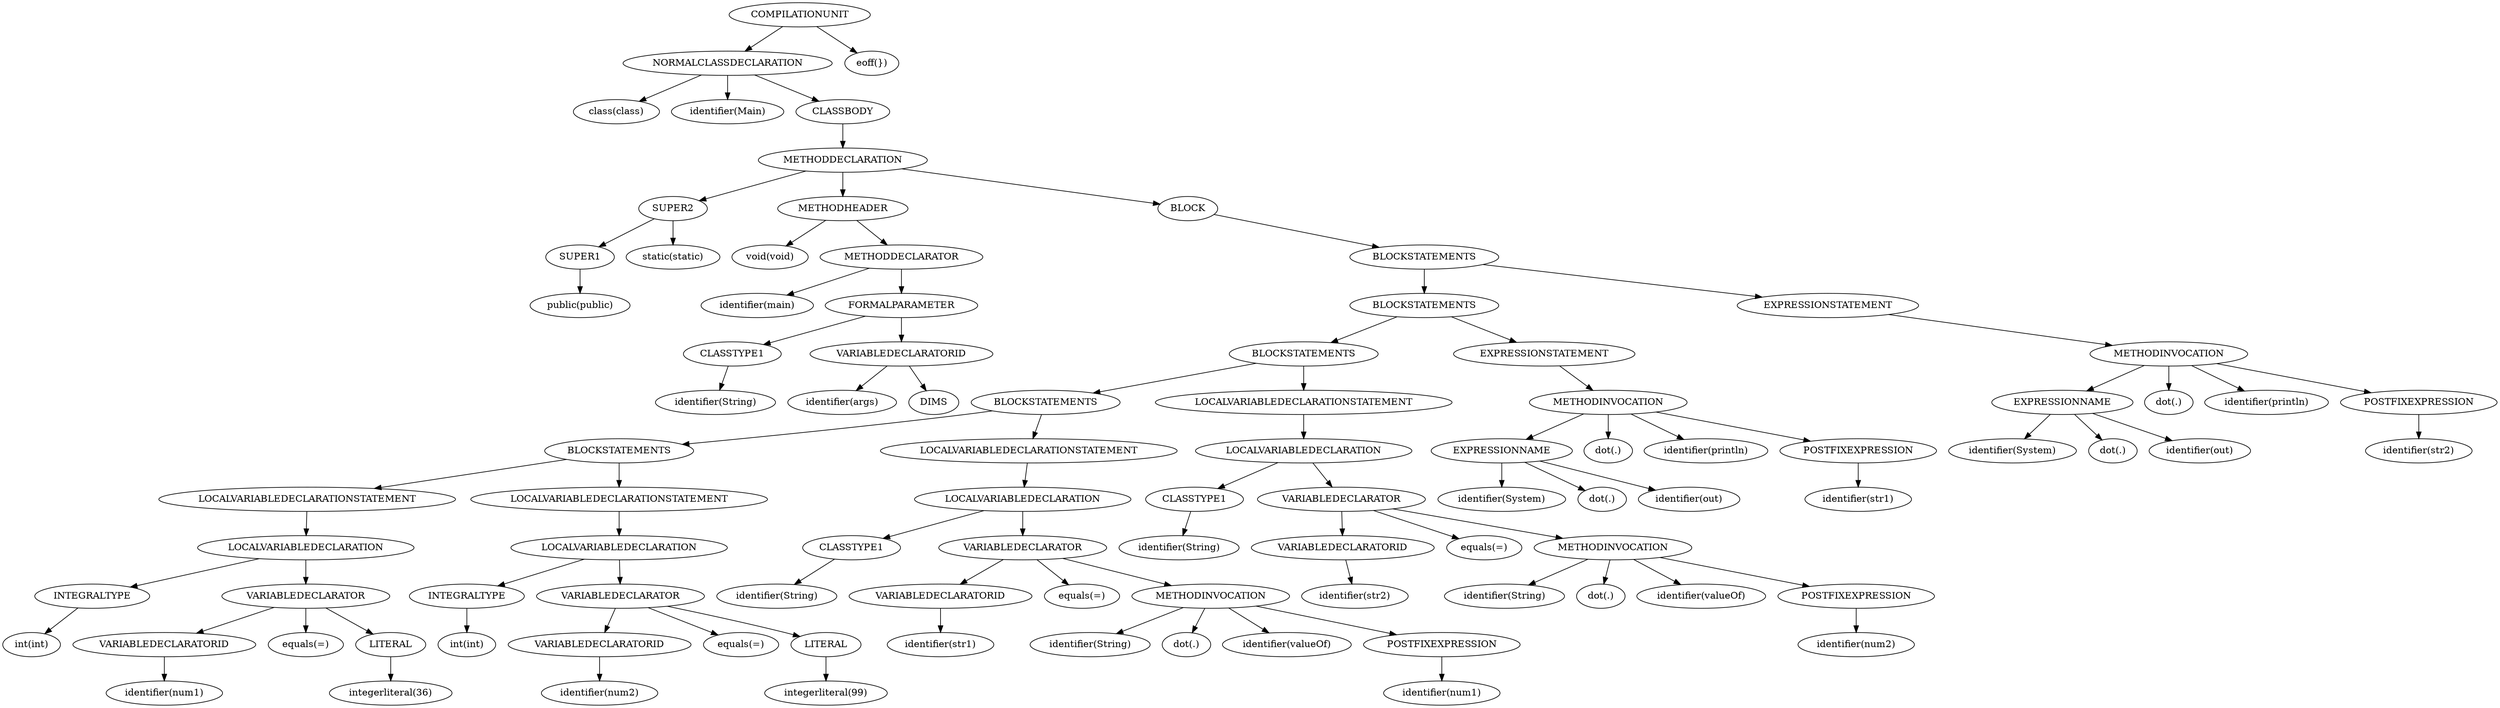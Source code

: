 digraph ASTVisual {
 ordering = out ;
10 [ label="SUPER1"]
20 [ label="public(public)"]
30 [ label="SUPER2"]
40 [ label="static(static)"]
50 [ label="CLASSTYPE1"]
60 [ label="identifier(String)"]
70 [ label="DIMS"]
80 [ label="VARIABLEDECLARATORID"]
90 [ label="identifier(args)"]
100 [ label="FORMALPARAMETER"]
110 [ label="METHODDECLARATOR"]
120 [ label="identifier(main)"]
130 [ label="METHODHEADER"]
140 [ label="void(void)"]
150 [ label="INTEGRALTYPE"]
160 [ label="int(int)"]
170 [ label="VARIABLEDECLARATORID"]
180 [ label="identifier(num1)"]
190 [ label="LITERAL"]
200 [ label="integerliteral(36)"]
210 [ label="VARIABLEDECLARATOR"]
220 [ label="equals(=)"]
230 [ label="LOCALVARIABLEDECLARATION"]
240 [ label="LOCALVARIABLEDECLARATIONSTATEMENT"]
250 [ label="INTEGRALTYPE"]
260 [ label="int(int)"]
270 [ label="VARIABLEDECLARATORID"]
280 [ label="identifier(num2)"]
290 [ label="LITERAL"]
300 [ label="integerliteral(99)"]
310 [ label="VARIABLEDECLARATOR"]
320 [ label="equals(=)"]
330 [ label="LOCALVARIABLEDECLARATION"]
340 [ label="LOCALVARIABLEDECLARATIONSTATEMENT"]
350 [ label="BLOCKSTATEMENTS"]
360 [ label="CLASSTYPE1"]
370 [ label="identifier(String)"]
380 [ label="VARIABLEDECLARATORID"]
390 [ label="identifier(str1)"]
400 [ label="POSTFIXEXPRESSION"]
410 [ label="identifier(num1)"]
420 [ label="METHODINVOCATION"]
430 [ label="identifier(String)"]
440 [ label="dot(.)"]
450 [ label="identifier(valueOf)"]
460 [ label="VARIABLEDECLARATOR"]
470 [ label="equals(=)"]
480 [ label="LOCALVARIABLEDECLARATION"]
490 [ label="LOCALVARIABLEDECLARATIONSTATEMENT"]
500 [ label="BLOCKSTATEMENTS"]
510 [ label="CLASSTYPE1"]
520 [ label="identifier(String)"]
530 [ label="VARIABLEDECLARATORID"]
540 [ label="identifier(str2)"]
550 [ label="POSTFIXEXPRESSION"]
560 [ label="identifier(num2)"]
570 [ label="METHODINVOCATION"]
580 [ label="identifier(String)"]
590 [ label="dot(.)"]
600 [ label="identifier(valueOf)"]
610 [ label="VARIABLEDECLARATOR"]
620 [ label="equals(=)"]
630 [ label="LOCALVARIABLEDECLARATION"]
640 [ label="LOCALVARIABLEDECLARATIONSTATEMENT"]
650 [ label="BLOCKSTATEMENTS"]
660 [ label="EXPRESSIONNAME"]
670 [ label="identifier(System)"]
680 [ label="dot(.)"]
690 [ label="identifier(out)"]
700 [ label="POSTFIXEXPRESSION"]
710 [ label="identifier(str1)"]
720 [ label="METHODINVOCATION"]
730 [ label="dot(.)"]
740 [ label="identifier(println)"]
750 [ label="EXPRESSIONSTATEMENT"]
760 [ label="BLOCKSTATEMENTS"]
770 [ label="EXPRESSIONNAME"]
780 [ label="identifier(System)"]
790 [ label="dot(.)"]
800 [ label="identifier(out)"]
810 [ label="POSTFIXEXPRESSION"]
820 [ label="identifier(str2)"]
830 [ label="METHODINVOCATION"]
840 [ label="dot(.)"]
850 [ label="identifier(println)"]
860 [ label="EXPRESSIONSTATEMENT"]
870 [ label="BLOCKSTATEMENTS"]
880 [ label="BLOCK"]
890 [ label="METHODDECLARATION"]
900 [ label="CLASSBODY"]
910 [ label="NORMALCLASSDECLARATION"]
920 [ label="class(class)"]
930 [ label="identifier(Main)"]
940 [ label="COMPILATIONUNIT"]
950 [ label="eoff(})"]
10 -> 20[ label=""]
30 -> 10[ label=""]
30 -> 40[ label=""]
50 -> 60[ label=""]
80 -> 90[ label=""]
80 -> 70[ label=""]
100 -> 50[ label=""]
100 -> 80[ label=""]
110 -> 120[ label=""]
110 -> 100[ label=""]
130 -> 140[ label=""]
130 -> 110[ label=""]
150 -> 160[ label=""]
170 -> 180[ label=""]
190 -> 200[ label=""]
210 -> 170[ label=""]
210 -> 220[ label=""]
210 -> 190[ label=""]
230 -> 150[ label=""]
230 -> 210[ label=""]
240 -> 230[ label=""]
250 -> 260[ label=""]
270 -> 280[ label=""]
290 -> 300[ label=""]
310 -> 270[ label=""]
310 -> 320[ label=""]
310 -> 290[ label=""]
330 -> 250[ label=""]
330 -> 310[ label=""]
340 -> 330[ label=""]
350 -> 240[ label=""]
350 -> 340[ label=""]
360 -> 370[ label=""]
380 -> 390[ label=""]
400 -> 410[ label=""]
420 -> 430[ label=""]
420 -> 440[ label=""]
420 -> 450[ label=""]
420 -> 400[ label=""]
460 -> 380[ label=""]
460 -> 470[ label=""]
460 -> 420[ label=""]
480 -> 360[ label=""]
480 -> 460[ label=""]
490 -> 480[ label=""]
500 -> 350[ label=""]
500 -> 490[ label=""]
510 -> 520[ label=""]
530 -> 540[ label=""]
550 -> 560[ label=""]
570 -> 580[ label=""]
570 -> 590[ label=""]
570 -> 600[ label=""]
570 -> 550[ label=""]
610 -> 530[ label=""]
610 -> 620[ label=""]
610 -> 570[ label=""]
630 -> 510[ label=""]
630 -> 610[ label=""]
640 -> 630[ label=""]
650 -> 500[ label=""]
650 -> 640[ label=""]
660 -> 670[ label=""]
660 -> 680[ label=""]
660 -> 690[ label=""]
700 -> 710[ label=""]
720 -> 660[ label=""]
720 -> 730[ label=""]
720 -> 740[ label=""]
720 -> 700[ label=""]
750 -> 720[ label=""]
760 -> 650[ label=""]
760 -> 750[ label=""]
770 -> 780[ label=""]
770 -> 790[ label=""]
770 -> 800[ label=""]
810 -> 820[ label=""]
830 -> 770[ label=""]
830 -> 840[ label=""]
830 -> 850[ label=""]
830 -> 810[ label=""]
860 -> 830[ label=""]
870 -> 760[ label=""]
870 -> 860[ label=""]
880 -> 870[ label=""]
890 -> 30[ label=""]
890 -> 130[ label=""]
890 -> 880[ label=""]
900 -> 890[ label=""]
910 -> 920[ label=""]
910 -> 930[ label=""]
910 -> 900[ label=""]
940 -> 910[ label=""]
940 -> 950[ label=""]
  }
